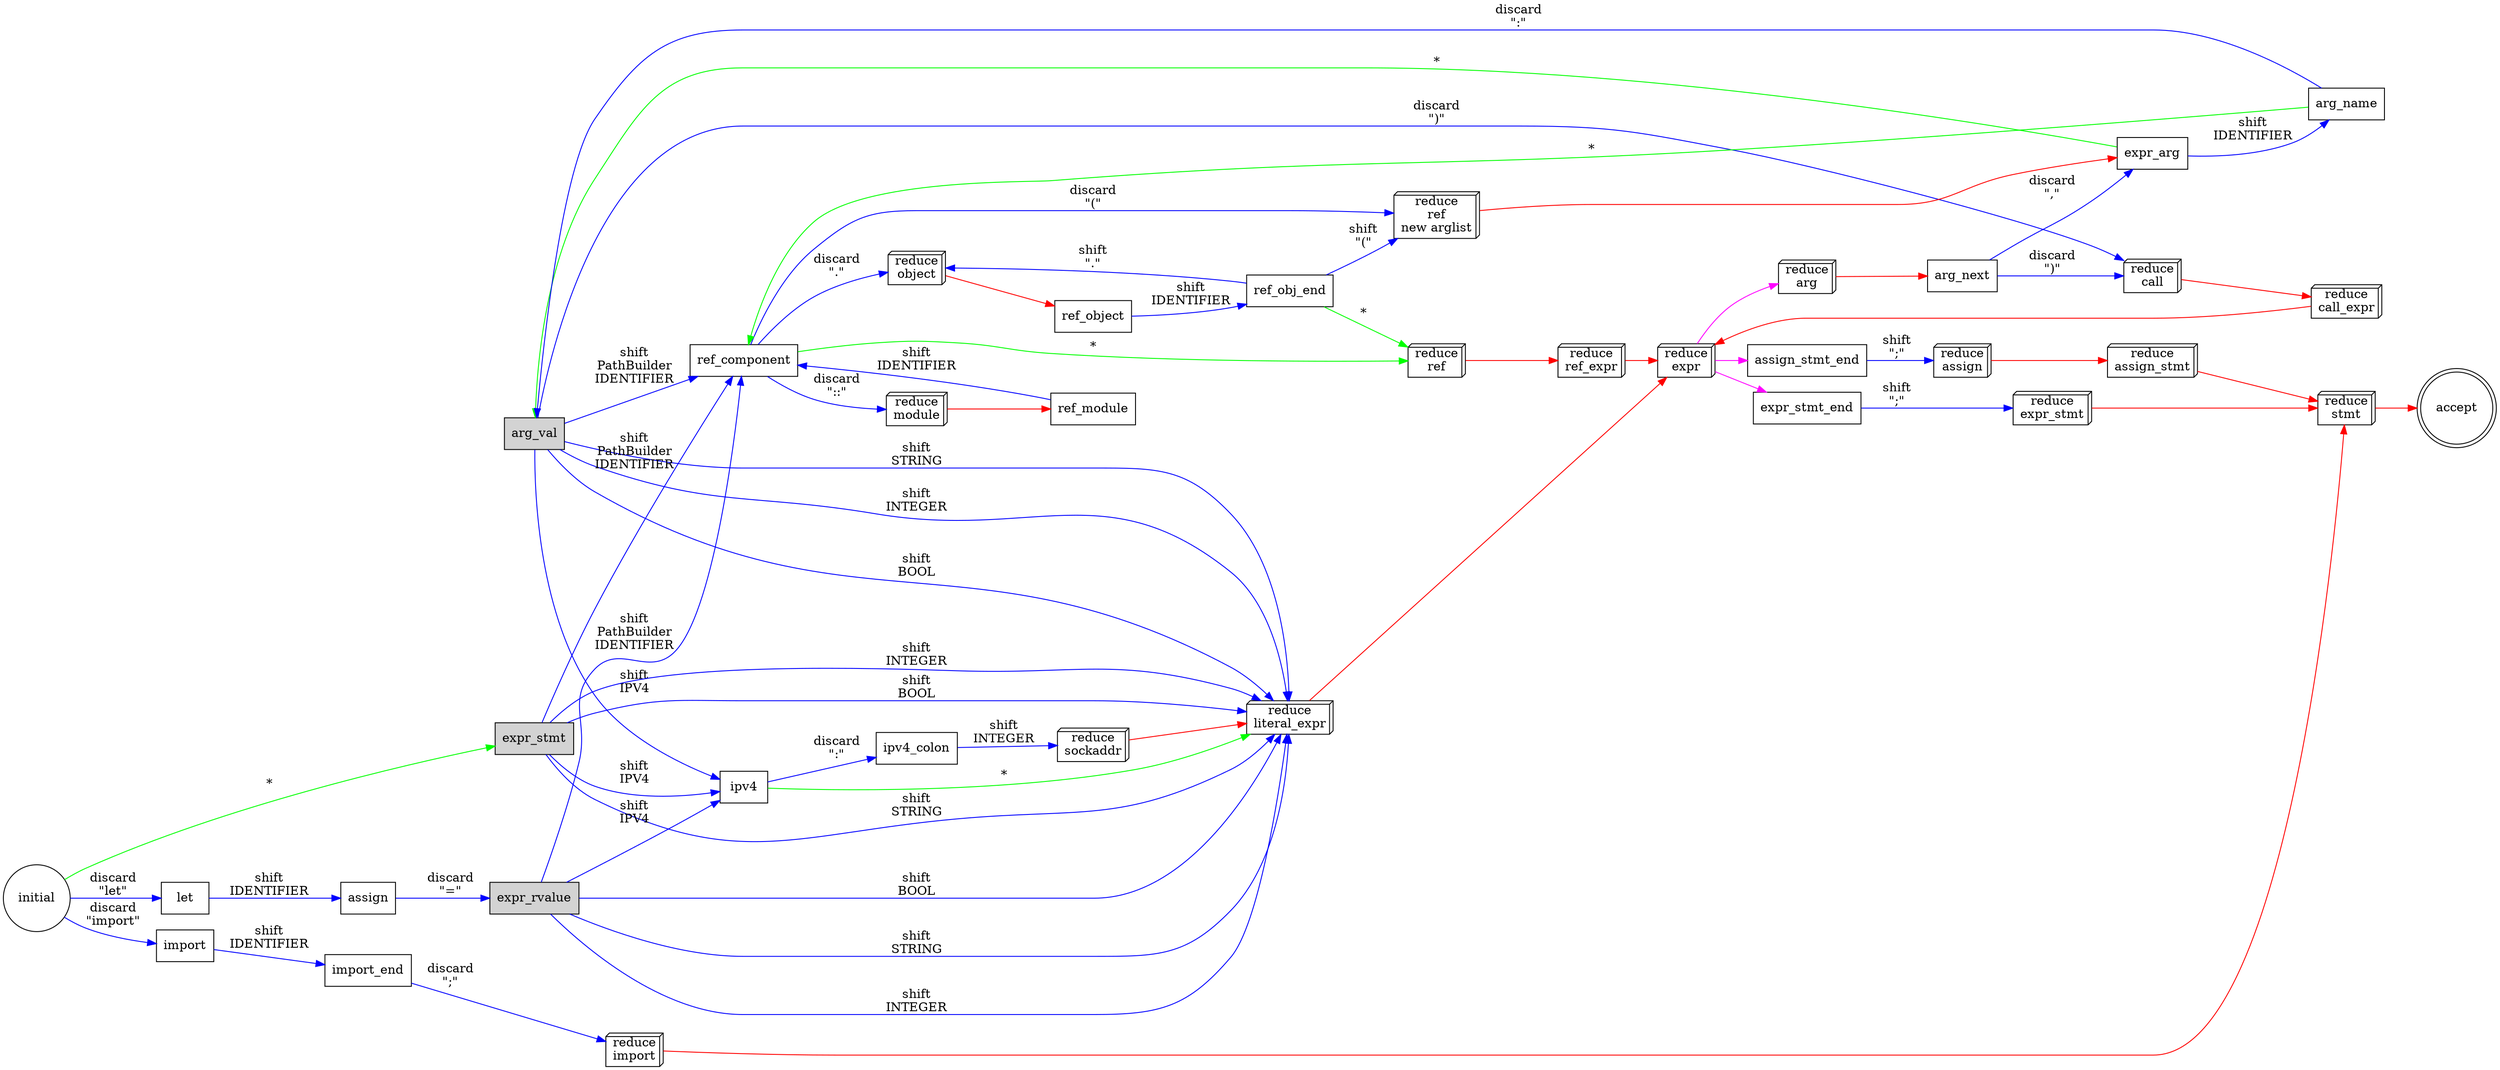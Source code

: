 digraph {
	/* Key:
	 *
	 * blue edges indicate consuming a token
	 * green edges indicate non-consuming catchall transitions
	 *
	 * 3dbox nodes indicate a reduction step
	 * red edges indicate non-consuming GOTO transitions
	 *
	 * filled nodes indicate pushing a state transition to the stack
	 * magenta edges represent popping a state from the stack and transitioning to it
	 */
	graph [rankdir=LR]
	node [shape=rectangle]
	edge [color=blue]

	arg_val [style=filled];
	expr_stmt [style=filled];
	expr_rvalue [style=filled];

	initial [shape="circle"];
	accept [shape="doublecircle"];

	initial -> import [label="discard\n\"import\""];
	initial -> let [label="discard\n\"let\""];
	initial -> expr_stmt [label="*" color=green];

	import -> import_end [label="shift\nIDENTIFIER"];
	import_end -> reduce_import [label="discard\n\";\""];

	let -> assign [label="shift\nIDENTIFIER"];

	assign -> expr_rvalue [label="discard\n\"=\""];

	reduce_import -> reduce_stmt [color=red]
	reduce_import [label="reduce\nimport" shape=box3d];

	// ref

	ref_component -> reduce_module [label="discard\n\"::\""];

	ref_component -> reduce_object [label="discard\n\".\""];
	ref_component -> reduce_ref_call [label="discard\n\"(\""];
	ref_component -> reduce_ref_naked [label="*" color=green];

	reduce_object -> ref_object [color=red]
	reduce_object [label="reduce\nobject" shape=box3d];

	reduce_ref_call -> expr_arg [color=red]
	reduce_ref_call [label="reduce\nref\nnew arglist" shape=box3d];


	reduce_module -> ref_module [color=red]
	reduce_module [label="reduce\nmodule" shape=box3d];

	ref_module -> ref_component [label="shift\nIDENTIFIER"];

	ref_object -> ref_obj_end [label="shift\nIDENTIFIER"];

	ref_obj_end -> reduce_object [label="shift\n\".\""];
	ref_obj_end -> reduce_ref_call [label="shift\n\"(\""];
	ref_obj_end -> reduce_ref_naked [label="*" color=green];

	arg_next -> expr_arg [label="discard\n\",\""];
	arg_next -> reduce_call [label="discard\n\")\""];

	expr_arg -> arg_name [label="shift\nIDENTIFIER"];
	expr_arg -> arg_val [label="*" color=green];
	arg_name -> arg_val [label="discard\n\":\""];
	arg_name -> ref_component [label="*" color=green];

	arg_val -> reduce_literal_expr [label="shift\nSTRING"];
	arg_val -> reduce_literal_expr [label="shift\nINTEGER"];
	arg_val -> reduce_literal_expr [label="shift\nBOOL"];
	arg_val -> ipv4 [label="shift\nIPV4"];
	arg_val -> ref_component [label="shift\nPathBuilder\nIDENTIFIER"];

	arg_val -> reduce_call [label="discard\n\")\""];

	expr_stmt -> reduce_literal_expr [label="shift\nSTRING"];
	expr_stmt -> reduce_literal_expr [label="shift\nINTEGER"];
	expr_stmt -> reduce_literal_expr [label="shift\nBOOL"];
	expr_stmt -> ipv4 [label="shift\nIPV4"];
	expr_stmt -> ref_component [label="shift\nPathBuilder\nIDENTIFIER"];

	expr_rvalue -> reduce_literal_expr [label="shift\nSTRING"];
	expr_rvalue -> reduce_literal_expr [label="shift\nINTEGER"];
	expr_rvalue -> reduce_literal_expr [label="shift\nBOOL"];
	expr_rvalue -> ipv4 [label="shift\nIPV4"];
	expr_rvalue -> ref_component [label="shift\nPathBuilder\nIDENTIFIER"];

	reduce_arg -> arg_next [color=red]
	reduce_arg [label="reduce\narg" shape=box3d];

	reduce_literal_expr -> reduce_expr [color=red];
	reduce_literal_expr [label="reduce\nliteral_expr" shape=box3d];

	reduce_ref_naked -> reduce_ref_expr [color=red];
	reduce_ref_naked [label="reduce\nref" shape=box3d];

	reduce_ref_expr -> reduce_expr [color=red];
	reduce_ref_expr [label="reduce\nref_expr" shape=box3d];

	reduce_call_expr -> reduce_expr [color=red];
	reduce_call_expr [label="reduce\ncall_expr" shape=box3d];

	reduce_expr -> reduce_arg [color=magenta]
	reduce_expr -> expr_stmt_end [color=magenta]
	reduce_expr -> assign_stmt_end [color=magenta]
	reduce_expr [label="reduce\nexpr" shape=box3d];

	ipv4 -> ipv4_colon [label="discard\n\":\""];
	ipv4 -> reduce_literal_expr [label="*" color=green];

	ipv4_colon -> reduce_sockaddr [label="shift\nINTEGER"];

	reduce_sockaddr -> reduce_literal_expr [color=red]
	reduce_sockaddr [label="reduce\nsockaddr" shape=box3d];

	reduce_call -> reduce_call_expr [color=red]
	reduce_call [label="reduce\ncall" shape=box3d];

	expr_stmt_end -> reduce_expr_stmt [label="shift\n\";\""];

	assign_stmt_end -> reduce_assign [label="shift\n\";\""];

	reduce_assign -> reduce_assign_stmt [color=red]
	reduce_assign [label="reduce\nassign" shape=box3d];

	reduce_expr_stmt -> reduce_stmt [color=red]
	reduce_expr_stmt [label="reduce\nexpr_stmt" shape=box3d];

	reduce_assign_stmt -> reduce_stmt [color=red]
	reduce_assign_stmt [label="reduce\nassign_stmt" shape=box3d];

	reduce_stmt -> accept [color=red]
	reduce_stmt [label="reduce\nstmt" shape=box3d];
}
